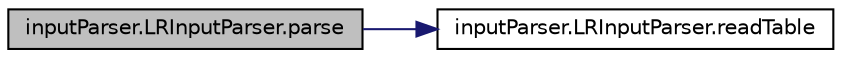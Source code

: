 digraph G
{
  edge [fontname="Helvetica",fontsize="10",labelfontname="Helvetica",labelfontsize="10"];
  node [fontname="Helvetica",fontsize="10",shape=record];
  rankdir="LR";
  Node1 [label="inputParser.LRInputParser.parse",height=0.2,width=0.4,color="black", fillcolor="grey75", style="filled" fontcolor="black"];
  Node1 -> Node2 [color="midnightblue",fontsize="10",style="solid",fontname="Helvetica"];
  Node2 [label="inputParser.LRInputParser.readTable",height=0.2,width=0.4,color="black", fillcolor="white", style="filled",URL="$classinput_parser_1_1_l_r_input_parser.html#a1ade16089652dc354434e1ddb1769e96",tooltip="read the table in the first part of the file and store it in an hashtable with simbol as key and a li..."];
}
